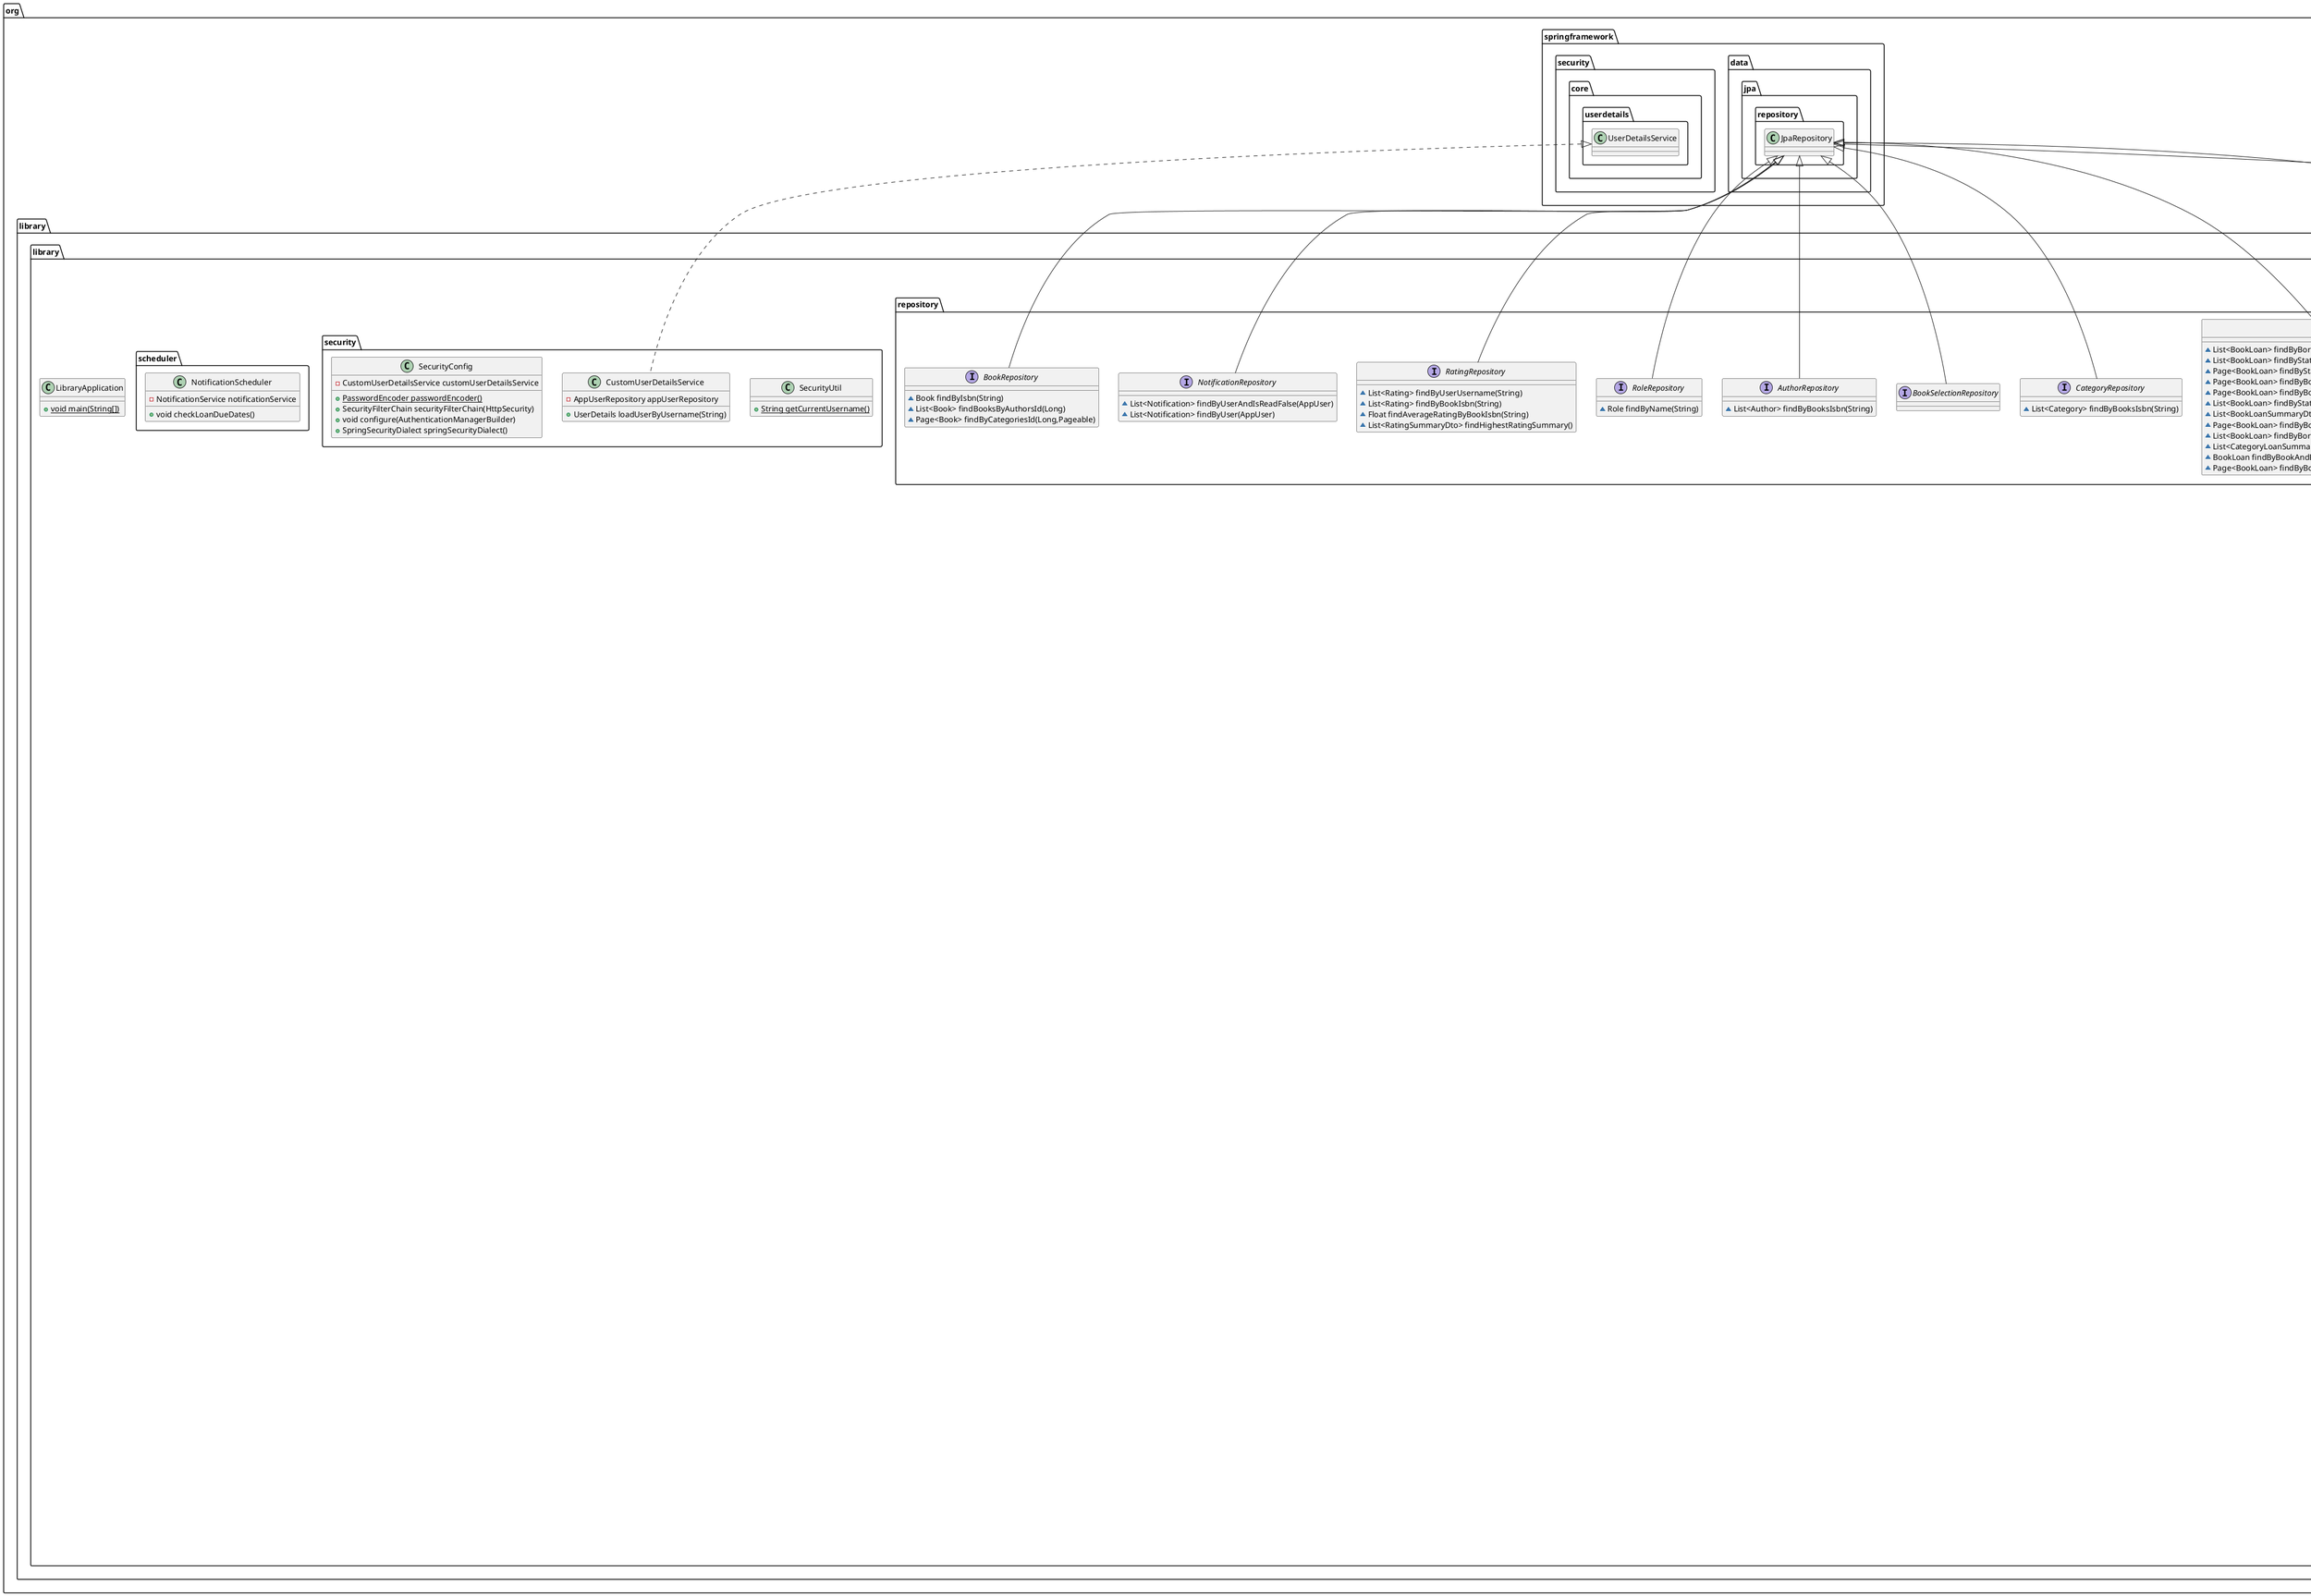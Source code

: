 @startuml
class org.library.library.controller.RatingController {
- RatingService ratingService
- BookService bookService
+ String rateBook(RatingDto,String,float)
+ String showRatingForm(String,Model)
}


class org.library.library.model.Role {
- Long id
- String name
- Set<AppUser> users
}

class org.library.library.service.impl.AppUserServiceImpl {
- AppUserRepository appUserRepository
- RoleRepository roleRepository
- PasswordEncoder passwordEncoder
+ void saveUser(RegistrationDto)
+ AppUser getAuthenticatedUser()
+ AppUser findByUsername(String)
+ long countAllUsers()
+ Page<AppUser> getAllUsersPaginated(PageRequest)
+ Page<AppUser> getAllUsersByUsernamePaginated(String,PageRequest)
}


class org.library.library.controller.AppUserController {
- AppUserService appUserService
+ String getAllUsers(Model,String,int,int)
+ String getUsers(String,Model,int,int)
+ String searchUsers(String,Model,int,int)
}


interface org.library.library.service.NotificationService {
~ void createNotification(AppUser,String)
~ void updateOverdueLoans()
~ void checkLoanDueDates()
~ List<Notification> getUnreadNotifications()
~ void markAsRead(Long)
~ List<Notification> getAllNotificationsByUser(AppUser)
}

interface org.library.library.service.RatingService {
~ void save(Rating)
~ void delete(Rating)
~ Rating findById(Long)
~ List<RatingDto> findByBookIsbn(String)
~ List<RatingDto> findByUserUsername(String)
~ float getAverageRating(String)
~ void rateBook(RatingDto)
~ List<BookListDto> getHighestRatedBooks()
}

class org.library.library.controller.AuthorController {
- AuthorService authorService
- BookService bookService
+ String getAllAuthors(Model)
+ String getAuthorById(Long,Model)
+ String showAddAuthorForm(Model)
+ String addAuthor(NewAuthorDto)
}


class org.library.library.dto.NewCategoryDto {
- String name
}

interface org.library.library.service.InventoryService {
~ Page<BookInventory> getInventories(PageRequest)
~ BookInventory getInventory(String)
~ BookInventory adjustQuantity(String,QuantityAdjustmentDto)
~ void deleteInventory(Long)
}

class org.library.library.dto.RegistrationDto {
- String username
- String password
- String confirmPassword
- String firstName
- String lastName
}

class org.library.library.model.BookLoan {
- Long id
- Book book
- AppUser borrower
- Date borrowedAt
- Date dueDate
- Date returnedAt
- LoanStatus status
}

class org.library.library.dto.BookDto {
- String isbn
- String title
- String description
- String coverUrl
- Date releaseDate
- Boolean isAvailable
- Integer totalQuantity
- List<Long> authorIds
- List<Long> categoryIds
- List<NewAuthorDto> newAuthors
- List<NewCategoryDto> newCategories
- AppUser createdBy
}

class org.library.library.service.impl.RatingServiceImpl {
- RatingRepository ratingRepository
- AppUserService appUserService
- BookService bookService
+ void save(Rating)
+ void delete(Rating)
+ Rating findById(Long)
+ List<RatingDto> findByBookIsbn(String)
+ List<RatingDto> findByUserUsername(String)
+ float getAverageRating(String)
+ void rateBook(RatingDto)
+ List<BookListDto> getHighestRatedBooks()
}


interface org.library.library.repository.BookInventoryRepository {
~ List<BookInventory> findByBookIsbn(String)
~ Page<BookInventory> findByBookCategoriesIn(List<Long>,PageRequest)
~ Page<BookInventory> findByBookTitleContainingOrBookIsbnContaining(String,String,Pageable)
~ Page<Object[]> findBooksByRatingsAndCategories(Float,List<Long>,PageRequest)
~ Page<Object[]> findBooksByRatings(Float,PageRequest)
}

interface org.library.library.service.CsvExportService {
~ byte[] ExportStatisticsToCsv(List<BookLoan>)
}

class org.library.library.service.impl.BookLoanServiceImpl {
- BookLoanRepository bookLoanRepository
- BookInventoryRepository bookInventoryRepository
- AppUserRepository appUserRepository
+ BookLoan borrowBook(String)
+ boolean hasOverdueBooks(AppUser)
+ BookLoan returnBook(Long)
+ List<BookLoan> getActiveLoans()
+ Page<BookLoan> getPersonalLoansByStatusPaginated(String,PageRequest)
+ List<BookLoan> getPersonalLoansByStatus(String)
+ Page<BookLoan> getAllPersonalLoansPaginated(PageRequest)
+ Page<BookLoan> getAllLoansPaginated(Pageable,Date,Date)
+ List<BookLoan> getAllLoans(Date,Date)
+ Map<String,Long> getBookLoansGroupedByMonth()
+ List<BookLoanSummaryDto> getTopNMostLoanedBooks(LoanStatus,int,LocalDateTime,LocalDateTime)
+ List<BookLoanSummaryDto> getTopNMostLoanedBooks(LoanStatus,int)
+ List<CategoryLoanSummaryDto> findCategoryLoanSummary(Date,Date)
+ List<CategoryLoanSummaryDto> findCategoryLoanSummary()
+ BookLoanDto getBookLoanByBookAndBorrower(Book,AppUser)
+ Page<BookLoan> findBooksByBookStartingWithTitlePaginated(String,PageRequest)
+ Page<BookLoan> findBooksByBorrowerAndStatusIn(AppUser,List<LoanStatus>,PageRequest)
}


class org.library.library.dto.QuantityAdjustmentDto {
- Integer quantity
- AdjustmentType type
}

enum org.library.library.dto.AdjustmentType {
+  INCREASE
+  DECREASE
+  SET
- String displayName
}

class org.library.library.security.SecurityUtil {
+ {static} String getCurrentUsername()
}

class org.library.library.dto.AuthorDto {
- Long id
- String firstName
- String lastName
}

class org.library.library.mapper.BookMapper {
+ {static} BookListDto mapToBookListDto(Book)
+ {static} Book mapBookDtoToBook(BookDto)
+ {static} BookDto mapToBookDto(Book)
}

interface org.library.library.repository.AppUserRepository {
~ AppUser findByUsername(String)
~ Page<AppUser> findAppUsersByUsernameContaining(String,Pageable)
}

class org.library.library.dto.CategoryLoanSummaryDto {
- Long categoryId
- String categoryName
- Long loanCount
}

class org.library.library.mapper.BookInventoryMapper {
+ {static} BookListDto mapToBookListDto(BookInventory)
}

class org.library.library.controller.DashboardController {
- BookLoanService loanService
- AppUserService appUserService
- NotificationService notificationService
+ String redirectRootToDashboard()
+ String index(Model)
+ Map<String,Long> getBookLoanStats()
+ String allLoans(Model,Integer,Integer,String,String)
}


class org.library.library.controller.AuthController {
- AppUserService appUserService
+ String getRegisterForm(Model)
+ String register(RegistrationDto,BindingResult,Model)
+ String login()
}


interface org.library.library.repository.BookLoanRepository {
~ List<BookLoan> findByBorrowerAndStatus(AppUser,LoanStatus)
~ List<BookLoan> findByStatusAndDueDateBefore(LoanStatus,Date)
~ Page<BookLoan> findByStatusAndDueDateBefore(LoanStatus,Date,PageRequest)
~ Page<BookLoan> findByBorrowerAndStatus(AppUser,LoanStatus,PageRequest)
~ Page<BookLoan> findByBorrowerAndStatusIn(AppUser,List<LoanStatus>,PageRequest)
~ List<BookLoan> findByStatus(LoanStatus)
~ List<BookLoanSummaryDto> findMostLoanedBooks(Date,Date,Pageable)
~ Page<BookLoan> findByBorrowedAtBetween(Date,Date,Pageable)
~ List<BookLoan> findByBorrowedAtBetween(Date,Date)
~ List<CategoryLoanSummaryDto> findCategoryLoanSummary(Date,Date)
~ BookLoan findByBookAndBorrowerAndStatus(Book,AppUser,LoanStatus)
~ Page<BookLoan> findByBookTitleContaining(String,PageRequest)
}

interface org.library.library.repository.CategoryRepository {
~ List<Category> findByBooksIsbn(String)
}

class org.library.library.controller.InventoryController {
- InventoryService inventoryService
+ String listInventory(Model,int)
+ String showInventoryDetailsAndAdjustForm(String,Model)
+ String adjustQuantity(String,QuantityAdjustmentDto,BindingResult,Model)
+ String deleteInventory(Long)
}


class org.library.library.dto.CategoryDto {
- Long id
- String name
}

class org.library.library.mapper.AppUserMapper {
+ {static} AppUserDto mapToAppUserDto(AppUser)
}

class org.library.library.service.impl.BookServiceImpl {
- BookRepository bookRepository
- AppUserRepository appUserRepository
- BookInventoryRepository bookInventoryRepository
- BookLoanService bookLoanService
- BookSelectionRepository bookSelectionRepository
- RatingRepository ratingRepository
+ List<BookListDto> findAll()
+ Book findByIsbn(String)
+ Book save(Book)
+ BookInventory saveInvetory(BookInventory)
+ void update(Book)
+ void delete(Book)
+ Book addBook(Book)
+ List<BookListDto> findByAuthorId(Long)
+ Page<BookListDto> findAllPaginated(PageRequest)
+ Page<BookListDto> findByCategoryIdsPaginated(List<Long>,PageRequest)
+ Page<BookListDto> findByTitleOrIsbnContainingPaginated(String,String,PageRequest)
+ List<BookListDto> getTopNMostLoanedBooks()
+ List<BookListDto> getBookSelection()
+ Page<BookListDto> findByRatingAndCategoriesPaginated(Float,List<Long>,PageRequest)
+ Page<BookListDto> findByRatingPaginated(Float,PageRequest)
}


class org.library.library.dto.BookLoanSummaryDto {
- String isbn
- String title
- Long loanCount
}

class org.library.library.dto.NewAuthorDto {
- String firstName
- String lastName
}

interface org.library.library.repository.BookSelectionRepository {
}
class org.library.library.controller.LoanController {
- BookLoanService loanService
- AppUserService appUserService
+ String borrowBook(String)
+ String returnBook(Long)
+ String myLoans(Model,String,String,int,int)
+ String getUserLoans(String,Model,int,int)
+ String extendLoan(Long,String)
}


class org.library.library.controller.CategoryController {
- CategoryService categoryService
+ String showAddCategoryForm(Model)
+ String addCategory(NewCategoryDto)
+ String showCategories(Model)
}


class org.library.library.mapper.RatingMapper {
+ {static} RatingDto mapToRatingDto(Rating)
}

interface org.library.library.repository.AuthorRepository {
~ List<Author> findByBooksIsbn(String)
}

interface org.library.library.service.AuthorService {
~ List<Author> findAll()
~ Author findById(Long)
~ Author save(Author)
~ List<AuthorDto> findByBookIsbn(String)
}

class org.library.library.model.Rating {
- Long id
- AppUser user
- Book book
- Float score
+ void setScore(Float)
}


class org.library.library.LibraryApplication {
+ {static} void main(String[])
}

class org.library.library.mapper.AuthorMapper {
+ {static} AuthorDto mapToAuthorDto(Author)
}

class org.library.library.security.CustomUserDetailsService {
- AppUserRepository appUserRepository
+ UserDetails loadUserByUsername(String)
}


class org.library.library.model.BookInventory {
- Long id
- Book book
- Integer totalQuantity
- Integer availableQuantity
}

class org.library.library.service.impl.InventoryServiceImpl {
- BookInventoryRepository bookInventoryRepository
+ Page<BookInventory> getInventories(PageRequest)
+ BookInventory getInventory(String)
+ BookInventory adjustQuantity(String,QuantityAdjustmentDto)
+ void deleteInventory(Long)
}


class org.library.library.model.Book {
- String isbn
- String title
- String description
- String coverUrl
- Date releaseDate
- Boolean isAvailable
- Set<Rating> ratings
- Set<Author> authors
- Set<Category> categories
- AppUser createdBy
+ int hashCode()
}


class org.library.library.service.impl.NotificationServiceImpl {
- NotificationRepository notificationRepository
- BookLoanRepository bookLoanRepository
- AppUserService appUserService
+ void createNotification(AppUser,String)
+ List<Notification> getUnreadNotifications(AppUser)
+ void updateOverdueLoans()
+ void checkLoanDueDates()
+ List<Notification> getUnreadNotifications()
+ void markAsRead(Long)
+ List<Notification> getAllNotificationsByUser(AppUser)
}


interface org.library.library.repository.RoleRepository {
~ Role findByName(String)
}

class org.library.library.controller.CsvExportController {
- CsvExportService csvExportService
- BookLoanService bookLoanService
+ ResponseEntity<byte[]> exportStatistics(String,String)
}


enum org.library.library.model.LoanStatus {
+  ACTIVE
+  OVERDUE
+  RETURNED
}

class org.library.library.model.Category {
- Long id
- String name
- Set<Book> books
}

class org.library.library.dto.BookListDto {
- String isbn
- String title
- String coverUrl
- Date releaseDate
- Boolean isAvailable
- Set<AuthorDto> authors
- double rating
}

interface org.library.library.service.BookLoanService {
~ BookLoan borrowBook(String)
~ boolean hasOverdueBooks(AppUser)
~ BookLoan returnBook(Long)
~ List<BookLoan> getActiveLoans()
~ Page<BookLoan> getPersonalLoansByStatusPaginated(String,PageRequest)
~ List<BookLoan> getPersonalLoansByStatus(String)
~ Page<BookLoan> getAllPersonalLoansPaginated(PageRequest)
~ Page<BookLoan> getAllLoansPaginated(Pageable,Date,Date)
~ List<BookLoan> getAllLoans(Date,Date)
~ Map<String,Long> getBookLoansGroupedByMonth()
~ List<BookLoanSummaryDto> getTopNMostLoanedBooks(LoanStatus,int,LocalDateTime,LocalDateTime)
~ List<BookLoanSummaryDto> getTopNMostLoanedBooks(LoanStatus,int)
~ List<CategoryLoanSummaryDto> findCategoryLoanSummary(Date,Date)
~ List<CategoryLoanSummaryDto> findCategoryLoanSummary()
~ BookLoanDto getBookLoanByBookAndBorrower(Book,AppUser)
~ Page<BookLoan> findBooksByBookStartingWithTitlePaginated(String,PageRequest)
~ Page<BookLoan> findBooksByBorrowerAndStatusIn(AppUser,List<LoanStatus>,PageRequest)
}

interface org.library.library.repository.RatingRepository {
~ List<Rating> findByUserUsername(String)
~ List<Rating> findByBookIsbn(String)
~ Float findAverageRatingByBookIsbn(String)
~ List<RatingSummaryDto> findHighestRatingSummary()
}

class org.library.library.mapper.SqlToBookListDtoMapper {
+ {static} BookListDto mapToBookListDto(Object[])
}

class org.library.library.controller.HomeController {
- BookService bookService
- BookLoanService bookLoanService
- RatingService ratingService
+ String redictToHome()
+ String getAllBooks(Model)
}


class org.library.library.scheduler.NotificationScheduler {
- NotificationService notificationService
+ void checkLoanDueDates()
}


interface org.library.library.service.CategoryService {
~ List<Category> findAll()
~ Category findById(Long)
~ Category save(Category)
~ List<CategoryDto> findByBooksIsbn(String)
}

class org.library.library.service.impl.AuthorServiceImpl {
- AuthorRepository authorRepository
+ List<Author> findAll()
+ Author findById(Long)
+ Author save(Author)
+ List<AuthorDto> findByBookIsbn(String)
}


class org.library.library.dto.AppUserDto {
- String username
- String firstName
- String lastName
}

class org.library.library.model.Author {
- Long id
- String firstName
- String lastName
- Set<Book> books
}

class org.library.library.dto.RatingDto {
- Long id
- float score
- String isbn
- String username
}

class org.library.library.controller.NotificationController {
- NotificationService notificationService
- AppUserService appUserService
+ List<Notification> sendDueDateReminder()
+ ResponseEntity<Void> markAsRead(Long)
+ ModelAndView getAllNotificationsAdmin()
+ ModelAndView getAllNotificationsLibrary()
}


class org.library.library.controller.BookController {
- BookService bookService
- AuthorService authorService
- CategoryService categoryService
- BookLoanService bookLoanService
- AppUserService appUserService
- RatingService ratingService
+ String listBooks(int,int,List<Long>,Float,String,Model)
+ String getAllBooks(String,Model)
+ String showAddBookForm(Model)
+ String addBook(BookDto)
+ String getAllBooks(Model)
+ String showModifyBookForm(String,Model)
+ String updateBook(String,BookDto)
+ String deleteBook(String)
}


class org.library.library.dto.RatingSummaryDto {
- Double averageScore
- Long ratingCount
- String isbn
}

class org.library.library.dto.BookLoanDto {
- String isbn
- boolean isBorrowed
}

class org.library.library.service.impl.CsvExportServiceImpl {
+ byte[] ExportStatisticsToCsv(List<BookLoan>)
}

interface org.library.library.service.AppUserService {
~ void saveUser(RegistrationDto)
~ AppUser getAuthenticatedUser()
~ AppUser findByUsername(String)
~ long countAllUsers()
~ Page<AppUser> getAllUsersPaginated(PageRequest)
~ Page<AppUser> getAllUsersByUsernamePaginated(String,PageRequest)
}

interface org.library.library.repository.NotificationRepository {
~ List<Notification> findByUserAndIsReadFalse(AppUser)
~ List<Notification> findByUser(AppUser)
}

interface org.library.library.service.BookService {
~ List<BookListDto> findAll()
~ Book findByIsbn(String)
~ Book save(Book)
~ BookInventory saveInvetory(BookInventory)
~ void update(Book)
~ void delete(Book)
~ Book addBook(Book)
~ List<BookListDto> findByAuthorId(Long)
~ Page<BookListDto> findAllPaginated(PageRequest)
~ Page<BookListDto> findByCategoryIdsPaginated(List<Long>,PageRequest)
~ Page<BookListDto> findByTitleOrIsbnContainingPaginated(String,String,PageRequest)
~ List<BookListDto> getTopNMostLoanedBooks()
~ List<BookListDto> getBookSelection()
~ Page<BookListDto> findByRatingAndCategoriesPaginated(Float,List<Long>,PageRequest)
~ Page<BookListDto> findByRatingPaginated(Float,PageRequest)
}

class org.library.library.security.SecurityConfig {
- CustomUserDetailsService customUserDetailsService
+ {static} PasswordEncoder passwordEncoder()
+ SecurityFilterChain securityFilterChain(HttpSecurity)
+ void configure(AuthenticationManagerBuilder)
+ SpringSecurityDialect springSecurityDialect()
}


class org.library.library.model.AppUser {
- String username
- String password
- String firstName
- String lastName
- Set<Role> roles
- Set<Rating> ratings
}

class org.library.library.model.Notification {
- Long id
- AppUser user
- String message
- boolean isRead
- Date createdAt
}

class org.library.library.mapper.CategoryMapper {
+ {static} CategoryDto mapToCategoryDto(Category)
}

interface org.library.library.repository.BookRepository {
~ Book findByIsbn(String)
~ List<Book> findBooksByAuthorsId(Long)
~ Page<Book> findByCategoriesId(Long,Pageable)
}

class org.library.library.model.BookSelection {
- Long id
- Book book
}

class org.library.library.service.impl.CategoryServiceImpl {
- CategoryRepository categoryRepository
+ List<Category> findAll()
+ Category findById(Long)
+ Category save(Category)
+ List<CategoryDto> findByBooksIsbn(String)
}




org.library.library.service.AppUserService <|.. org.library.library.service.impl.AppUserServiceImpl
org.library.library.service.RatingService <|.. org.library.library.service.impl.RatingServiceImpl
org.springframework.data.jpa.repository.JpaRepository <|-- org.library.library.repository.BookInventoryRepository
org.library.library.service.BookLoanService <|.. org.library.library.service.impl.BookLoanServiceImpl
org.springframework.data.jpa.repository.JpaRepository <|-- org.library.library.repository.AppUserRepository
org.springframework.data.jpa.repository.JpaRepository <|-- org.library.library.repository.BookLoanRepository
org.springframework.data.jpa.repository.JpaRepository <|-- org.library.library.repository.CategoryRepository
org.library.library.service.BookService <|.. org.library.library.service.impl.BookServiceImpl
org.springframework.data.jpa.repository.JpaRepository <|-- org.library.library.repository.BookSelectionRepository
org.springframework.data.jpa.repository.JpaRepository <|-- org.library.library.repository.AuthorRepository
org.springframework.security.core.userdetails.UserDetailsService <|.. org.library.library.security.CustomUserDetailsService
org.library.library.service.InventoryService <|.. org.library.library.service.impl.InventoryServiceImpl
org.library.library.service.NotificationService <|.. org.library.library.service.impl.NotificationServiceImpl
org.springframework.data.jpa.repository.JpaRepository <|-- org.library.library.repository.RoleRepository
org.springframework.data.jpa.repository.JpaRepository <|-- org.library.library.repository.RatingRepository
org.library.library.service.AuthorService <|.. org.library.library.service.impl.AuthorServiceImpl
org.library.library.service.CsvExportService <|.. org.library.library.service.impl.CsvExportServiceImpl
org.springframework.data.jpa.repository.JpaRepository <|-- org.library.library.repository.NotificationRepository
org.springframework.data.jpa.repository.JpaRepository <|-- org.library.library.repository.BookRepository
org.library.library.service.CategoryService <|.. org.library.library.service.impl.CategoryServiceImpl
@enduml